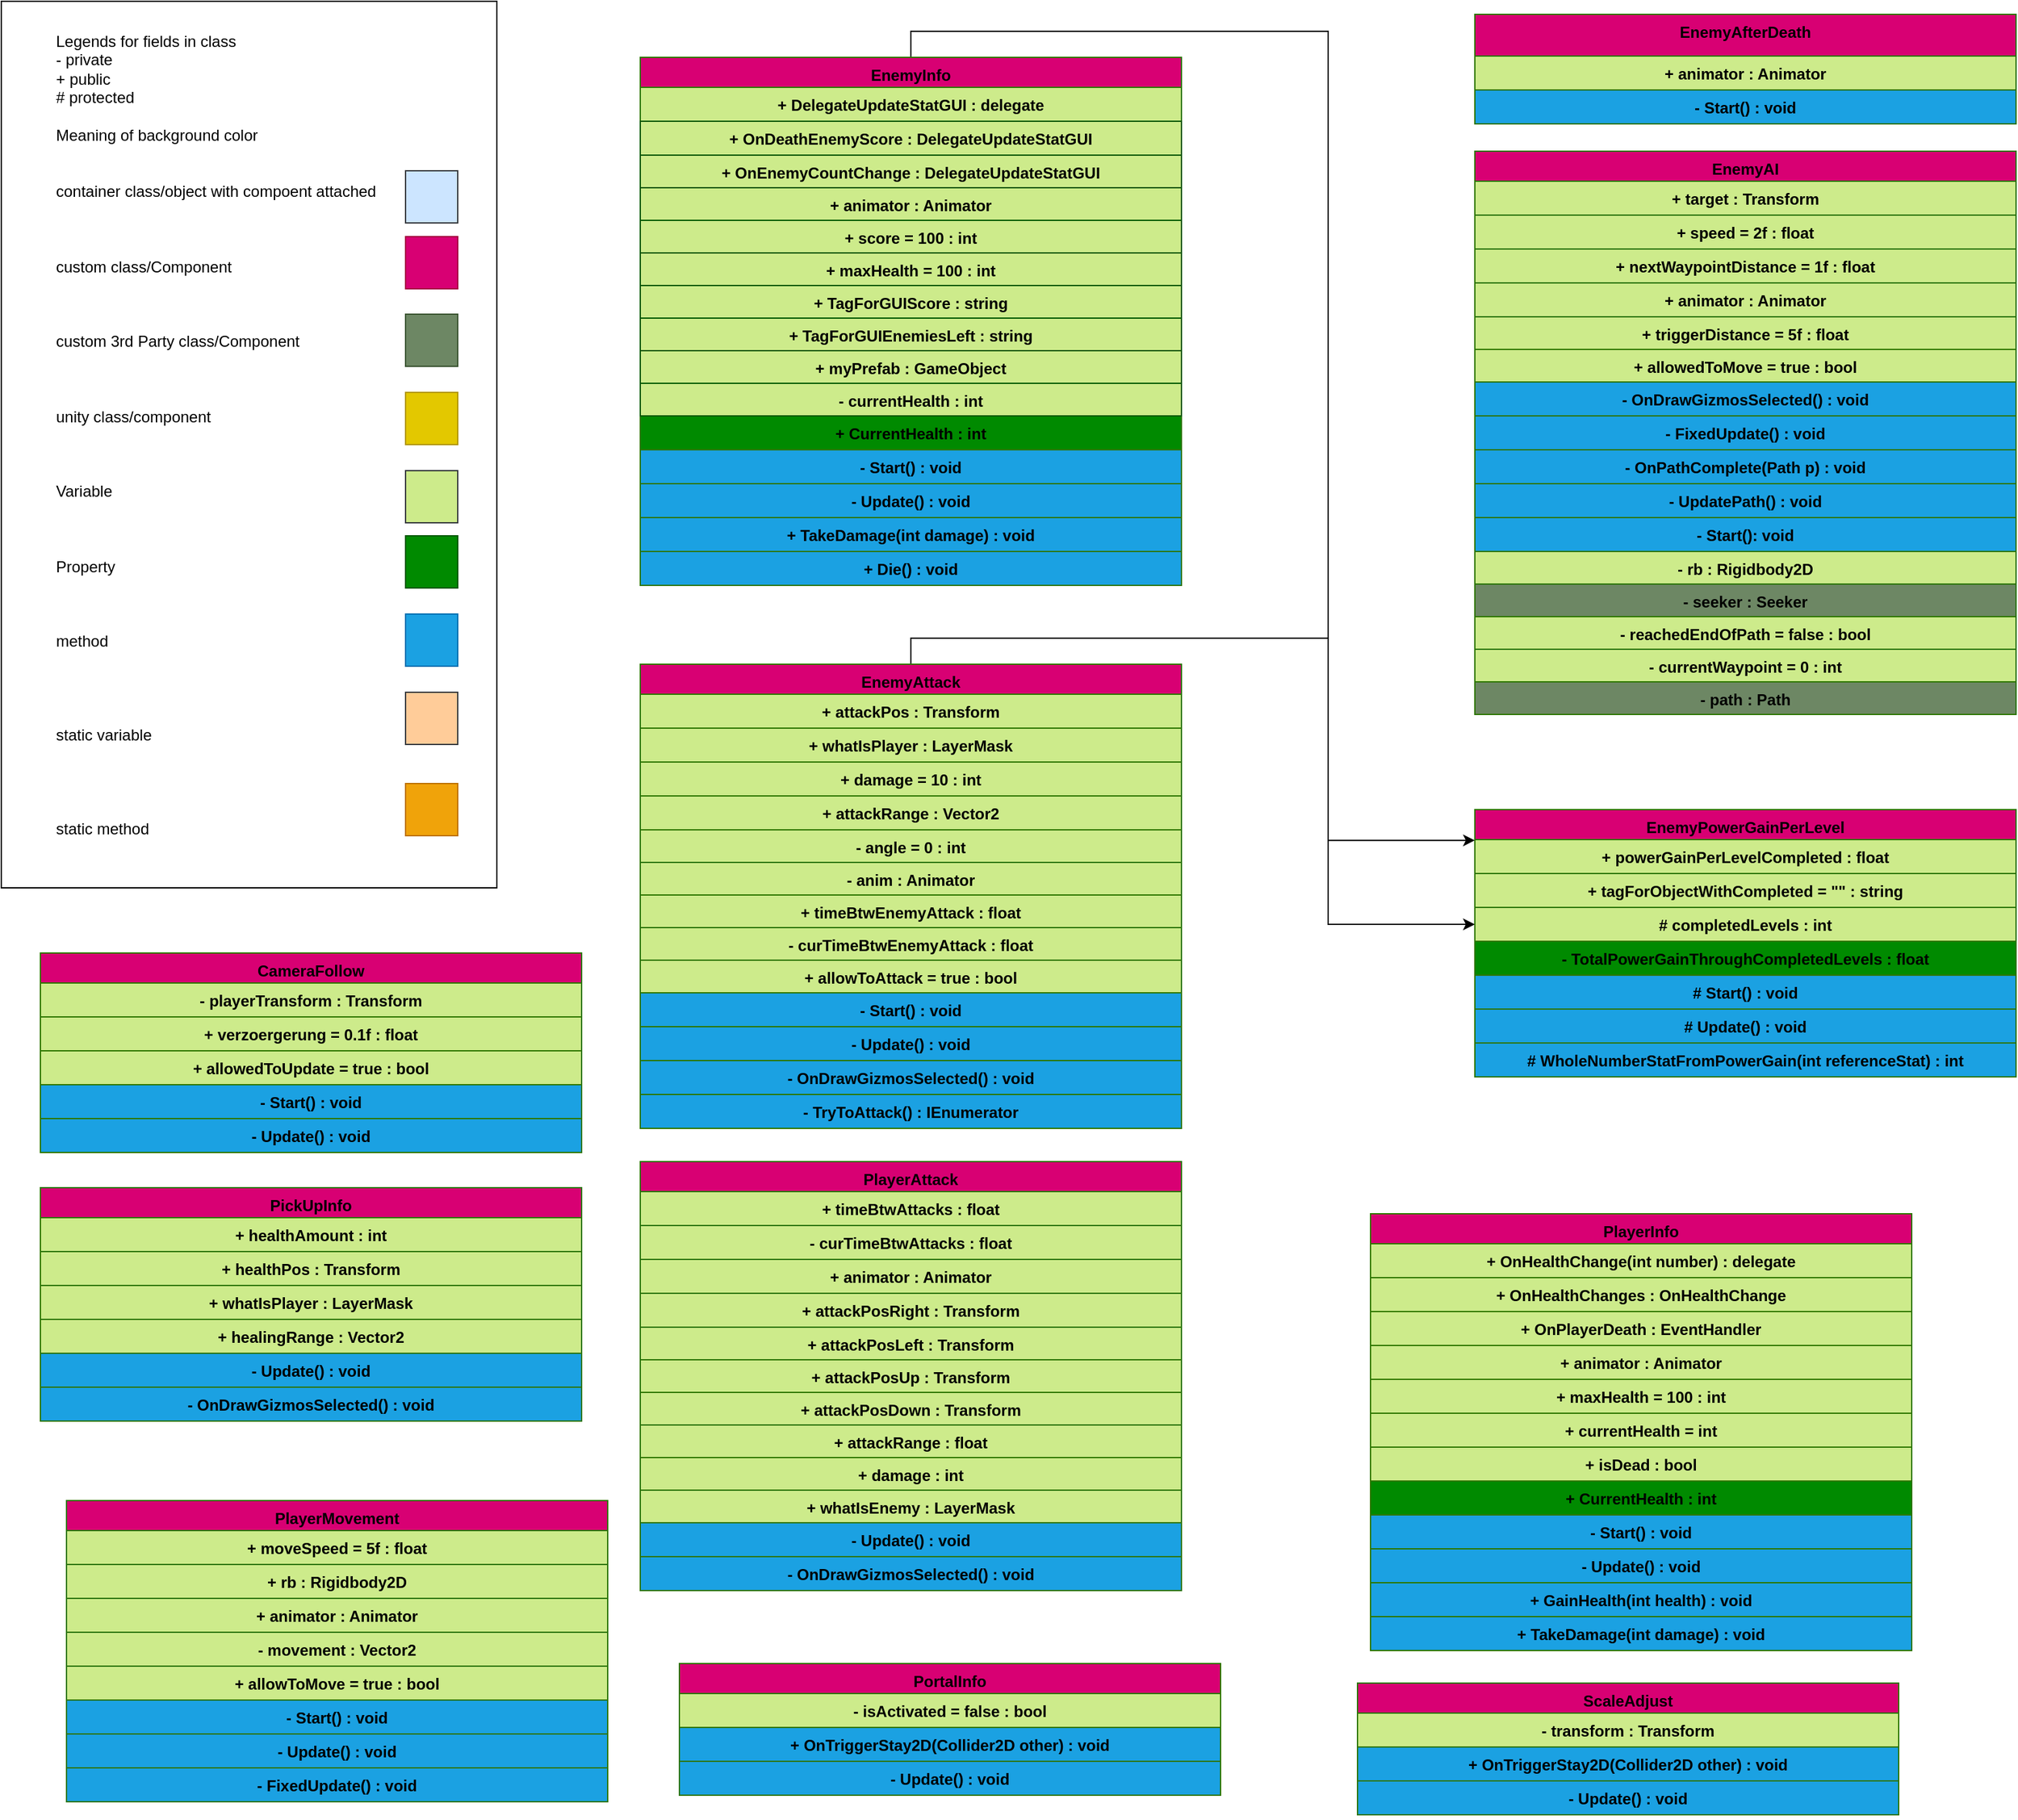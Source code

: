 <mxfile version="13.3.9" type="device"><diagram id="C5RBs43oDa-KdzZeNtuy" name="Page-1"><mxGraphModel dx="1810" dy="1163" grid="1" gridSize="10" guides="1" tooltips="1" connect="1" arrows="1" fold="1" page="1" pageScale="1" pageWidth="827" pageHeight="1169" math="0" shadow="0"><root><mxCell id="WIyWlLk6GJQsqaUBKTNV-0"/><mxCell id="WIyWlLk6GJQsqaUBKTNV-1" parent="WIyWlLk6GJQsqaUBKTNV-0"/><mxCell id="g12nD_s7neF1TPHQe0_h-0" value="&lt;blockquote style=&quot;margin: 0 0 0 40px ; border: none ; padding: 0px&quot;&gt;&lt;div&gt;&lt;span&gt;Legends for fields in class&lt;/span&gt;&lt;/div&gt;&lt;div&gt;&lt;span&gt;- private&lt;/span&gt;&lt;/div&gt;&lt;div&gt;&lt;span&gt;+ public&lt;/span&gt;&lt;/div&gt;&lt;div&gt;&lt;span&gt;# protected&lt;/span&gt;&lt;/div&gt;&lt;div&gt;&lt;span&gt;&lt;br&gt;&lt;/span&gt;&lt;/div&gt;&lt;div&gt;&lt;span&gt;Meaning of background color&lt;/span&gt;&lt;/div&gt;&lt;div&gt;&lt;span&gt;&lt;br&gt;&lt;/span&gt;&lt;/div&gt;&lt;div&gt;&lt;br&gt;&lt;/div&gt;&lt;div&gt;container class/object with compoent attached&lt;/div&gt;&lt;div&gt;&lt;span&gt;&lt;br&gt;&lt;/span&gt;&lt;/div&gt;&lt;div&gt;&lt;span&gt;&lt;br&gt;&lt;/span&gt;&lt;/div&gt;&lt;div&gt;&lt;span&gt;&lt;br&gt;&lt;/span&gt;&lt;/div&gt;&lt;div&gt;&lt;span&gt;custom class/Component&lt;/span&gt;&lt;/div&gt;&lt;div&gt;&lt;span&gt;&lt;br&gt;&lt;/span&gt;&lt;/div&gt;&lt;div&gt;&lt;span&gt;&lt;br&gt;&lt;/span&gt;&lt;/div&gt;&lt;div&gt;&lt;span&gt;&lt;br&gt;&lt;/span&gt;&lt;/div&gt;&lt;div&gt;&lt;span&gt;custom 3rd Party class/Component&lt;/span&gt;&lt;/div&gt;&lt;div&gt;&lt;span&gt;&lt;br&gt;&lt;/span&gt;&lt;/div&gt;&lt;div&gt;&lt;span&gt;&lt;br&gt;&lt;/span&gt;&lt;/div&gt;&lt;div&gt;&lt;span&gt;&lt;br&gt;&lt;/span&gt;&lt;/div&gt;&lt;div&gt;&lt;span&gt;unity class/component&lt;/span&gt;&lt;/div&gt;&lt;div&gt;&lt;span&gt;&lt;br&gt;&lt;/span&gt;&lt;/div&gt;&lt;div&gt;&lt;span&gt;&lt;br&gt;&lt;/span&gt;&lt;/div&gt;&lt;div&gt;&lt;span&gt;&lt;br&gt;&lt;/span&gt;&lt;/div&gt;&lt;div&gt;&lt;span&gt;Variable&lt;/span&gt;&lt;/div&gt;&lt;div&gt;&lt;span&gt;&lt;br&gt;&lt;/span&gt;&lt;/div&gt;&lt;div&gt;&lt;span&gt;&lt;br&gt;&lt;/span&gt;&lt;/div&gt;&lt;div&gt;&lt;span&gt;&lt;br&gt;&lt;/span&gt;&lt;/div&gt;&lt;div&gt;&lt;span&gt;Property&lt;/span&gt;&lt;/div&gt;&lt;div&gt;&lt;span&gt;&lt;br&gt;&lt;/span&gt;&lt;/div&gt;&lt;div&gt;&lt;span&gt;&lt;br&gt;&lt;/span&gt;&lt;/div&gt;&lt;div&gt;&lt;span&gt;&lt;br&gt;&lt;/span&gt;&lt;/div&gt;&lt;div&gt;&lt;span&gt;method&lt;/span&gt;&lt;/div&gt;&lt;div&gt;&lt;span&gt;&lt;br&gt;&lt;/span&gt;&lt;/div&gt;&lt;div&gt;&lt;span&gt;&lt;br&gt;&lt;/span&gt;&lt;/div&gt;&lt;div&gt;&lt;span&gt;&lt;br&gt;&lt;/span&gt;&lt;/div&gt;&lt;div&gt;&lt;span&gt;&lt;br&gt;&lt;/span&gt;&lt;/div&gt;&lt;div&gt;static variable&lt;/div&gt;&lt;div&gt;&lt;br&gt;&lt;/div&gt;&lt;div&gt;&lt;br&gt;&lt;/div&gt;&lt;div&gt;&lt;br&gt;&lt;/div&gt;&lt;div&gt;&lt;br&gt;&lt;/div&gt;&lt;div&gt;&lt;span&gt;static method&lt;/span&gt;&lt;/div&gt;&lt;/blockquote&gt;&lt;div&gt;&lt;br&gt;&lt;/div&gt;" style="rounded=0;whiteSpace=wrap;html=1;align=left;" parent="WIyWlLk6GJQsqaUBKTNV-1" vertex="1"><mxGeometry x="30" y="40" width="380" height="680" as="geometry"/></mxCell><mxCell id="g12nD_s7neF1TPHQe0_h-1" value="" style="rounded=0;whiteSpace=wrap;html=1;fillColor=#d80073;strokeColor=#A50040;fontColor=#ffffff;" parent="WIyWlLk6GJQsqaUBKTNV-1" vertex="1"><mxGeometry x="340" y="220.5" width="40" height="40" as="geometry"/></mxCell><mxCell id="g12nD_s7neF1TPHQe0_h-2" value="" style="rounded=0;whiteSpace=wrap;html=1;fillColor=#cdeb8b;strokeColor=#36393d;" parent="WIyWlLk6GJQsqaUBKTNV-1" vertex="1"><mxGeometry x="340" y="400" width="40" height="40" as="geometry"/></mxCell><mxCell id="g12nD_s7neF1TPHQe0_h-3" value="" style="rounded=0;whiteSpace=wrap;html=1;fillColor=#008a00;strokeColor=#005700;fontColor=#ffffff;" parent="WIyWlLk6GJQsqaUBKTNV-1" vertex="1"><mxGeometry x="340" y="450" width="40" height="40" as="geometry"/></mxCell><mxCell id="g12nD_s7neF1TPHQe0_h-4" value="" style="rounded=0;whiteSpace=wrap;html=1;fillColor=#1ba1e2;strokeColor=#006EAF;fontColor=#ffffff;" parent="WIyWlLk6GJQsqaUBKTNV-1" vertex="1"><mxGeometry x="340" y="510" width="40" height="40" as="geometry"/></mxCell><mxCell id="g12nD_s7neF1TPHQe0_h-5" value="" style="rounded=0;whiteSpace=wrap;html=1;fillColor=#ffcc99;strokeColor=#36393d;" parent="WIyWlLk6GJQsqaUBKTNV-1" vertex="1"><mxGeometry x="340" y="570" width="40" height="40" as="geometry"/></mxCell><mxCell id="g12nD_s7neF1TPHQe0_h-6" value="" style="rounded=0;whiteSpace=wrap;html=1;fillColor=#f0a30a;strokeColor=#BD7000;fontColor=#ffffff;" parent="WIyWlLk6GJQsqaUBKTNV-1" vertex="1"><mxGeometry x="340" y="640" width="40" height="40" as="geometry"/></mxCell><mxCell id="g12nD_s7neF1TPHQe0_h-9" value="" style="rounded=0;whiteSpace=wrap;html=1;fillColor=#6D8764;strokeColor=#3A5431;fontColor=#ffffff;" parent="WIyWlLk6GJQsqaUBKTNV-1" vertex="1"><mxGeometry x="340" y="280" width="40" height="40" as="geometry"/></mxCell><mxCell id="g12nD_s7neF1TPHQe0_h-10" value="" style="rounded=0;whiteSpace=wrap;html=1;fillColor=#e3c800;strokeColor=#B09500;fontColor=#ffffff;" parent="WIyWlLk6GJQsqaUBKTNV-1" vertex="1"><mxGeometry x="340" y="340" width="40" height="40" as="geometry"/></mxCell><mxCell id="g12nD_s7neF1TPHQe0_h-11" value="" style="rounded=0;whiteSpace=wrap;html=1;fillColor=#cce5ff;strokeColor=#36393d;" parent="WIyWlLk6GJQsqaUBKTNV-1" vertex="1"><mxGeometry x="340" y="170" width="40" height="40" as="geometry"/></mxCell><mxCell id="g12nD_s7neF1TPHQe0_h-20" value="Atttached to&amp;nbsp;" style="edgeStyle=orthogonalEdgeStyle;rounded=0;orthogonalLoop=1;jettySize=auto;html=1;exitX=0.5;exitY=0;exitDx=0;exitDy=0;fontColor=#000000;align=center;verticalAlign=top;" parent="WIyWlLk6GJQsqaUBKTNV-1" edge="1"><mxGeometry relative="1" as="geometry"><mxPoint x="540" y="190" as="sourcePoint"/></mxGeometry></mxCell><mxCell id="g12nD_s7neF1TPHQe0_h-32" value="Atttached to&amp;nbsp;" style="edgeStyle=orthogonalEdgeStyle;rounded=0;orthogonalLoop=1;jettySize=auto;html=1;entryX=0.813;entryY=1;entryDx=0;entryDy=0;entryPerimeter=0;fontColor=#000000;align=center;verticalAlign=top;" parent="WIyWlLk6GJQsqaUBKTNV-1" edge="1"><mxGeometry relative="1" as="geometry"><Array as="points"><mxPoint x="750" y="145"/><mxPoint x="680" y="145"/></Array><mxPoint x="750" y="200" as="sourcePoint"/></mxGeometry></mxCell><mxCell id="GDpiG7AoCLdzy_XVtlWE-6" style="edgeStyle=orthogonalEdgeStyle;rounded=0;orthogonalLoop=1;jettySize=auto;html=1;exitX=0.5;exitY=0;exitDx=0;exitDy=0;entryX=0;entryY=0.115;entryDx=0;entryDy=0;entryPerimeter=0;" edge="1" parent="WIyWlLk6GJQsqaUBKTNV-1" source="-wp-ch0PzZDuyKG5N9SE-5" target="ZL1Wda4p9aBYzEAqYzsK-91"><mxGeometry relative="1" as="geometry"/></mxCell><mxCell id="-wp-ch0PzZDuyKG5N9SE-5" value="EnemyInfo" style="swimlane;fontStyle=1;childLayout=stackLayout;horizontal=1;fillColor=#D80073;horizontalStack=0;resizeParent=1;resizeParentMax=0;resizeLast=0;collapsible=1;marginBottom=0;fontColor=#000000;align=center;verticalAlign=top;strokeColor=#2D7600;gradientColor=none;spacingLeft=4;spacingRight=4;" parent="WIyWlLk6GJQsqaUBKTNV-1" vertex="1"><mxGeometry x="520" y="83" width="415" height="100" as="geometry"><mxRectangle x="520" y="83" width="100" height="23" as="alternateBounds"/></mxGeometry></mxCell><mxCell id="-wp-ch0PzZDuyKG5N9SE-6" value="+ DelegateUpdateStatGUI : delegate" style="text;strokeColor=#2D7600;fillColor=#CDEB8B;align=center;verticalAlign=top;spacingLeft=4;spacingRight=4;overflow=hidden;rotatable=0;points=[[0,0.5],[1,0.5]];portConstraint=eastwest;fontColor=#000000;fontStyle=1" parent="-wp-ch0PzZDuyKG5N9SE-5" vertex="1"><mxGeometry y="23" width="415" height="26" as="geometry"/></mxCell><mxCell id="-wp-ch0PzZDuyKG5N9SE-7" value="+ OnDeathEnemyScore : DelegateUpdateStatGUI" style="text;strokeColor=#005700;fillColor=#CDEB8B;align=center;verticalAlign=top;spacingLeft=4;spacingRight=4;overflow=hidden;rotatable=0;points=[[0,0.5],[1,0.5]];portConstraint=eastwest;fontColor=#000000;fontStyle=1" parent="-wp-ch0PzZDuyKG5N9SE-5" vertex="1"><mxGeometry y="49" width="415" height="26" as="geometry"/></mxCell><mxCell id="-wp-ch0PzZDuyKG5N9SE-8" value="+ OnEnemyCountChange : DelegateUpdateStatGUI" style="text;strokeColor=#005700;fillColor=#CDEB8B;align=center;verticalAlign=top;spacingLeft=4;spacingRight=4;overflow=hidden;rotatable=0;points=[[0,0.5],[1,0.5]];portConstraint=eastwest;fontColor=#000000;fontStyle=1" parent="-wp-ch0PzZDuyKG5N9SE-5" vertex="1"><mxGeometry y="75" width="415" height="25" as="geometry"/></mxCell><mxCell id="-wp-ch0PzZDuyKG5N9SE-9" value="+ CurrentHealth : int" style="text;strokeColor=#2D7600;align=center;verticalAlign=top;spacingLeft=4;spacingRight=4;overflow=hidden;rotatable=0;points=[[0,0.5],[1,0.5]];portConstraint=eastwest;fontColor=#000000;fontStyle=1;fillColor=#008a00;" parent="WIyWlLk6GJQsqaUBKTNV-1" vertex="1"><mxGeometry x="520" y="358" width="415" height="26" as="geometry"/></mxCell><mxCell id="ZL1Wda4p9aBYzEAqYzsK-0" value="+ animator : Animator" style="text;strokeColor=#005700;fillColor=#CDEB8B;align=center;verticalAlign=top;spacingLeft=4;spacingRight=4;overflow=hidden;rotatable=0;points=[[0,0.5],[1,0.5]];portConstraint=eastwest;fontColor=#000000;fontStyle=1" parent="WIyWlLk6GJQsqaUBKTNV-1" vertex="1"><mxGeometry x="520" y="183" width="415" height="25" as="geometry"/></mxCell><mxCell id="ZL1Wda4p9aBYzEAqYzsK-1" value="+ score = 100 : int" style="text;strokeColor=#005700;fillColor=#CDEB8B;align=center;verticalAlign=top;spacingLeft=4;spacingRight=4;overflow=hidden;rotatable=0;points=[[0,0.5],[1,0.5]];portConstraint=eastwest;fontColor=#000000;fontStyle=1" parent="WIyWlLk6GJQsqaUBKTNV-1" vertex="1"><mxGeometry x="520" y="208" width="415" height="25" as="geometry"/></mxCell><mxCell id="ZL1Wda4p9aBYzEAqYzsK-2" value="+ maxHealth = 100 : int" style="text;strokeColor=#005700;fillColor=#CDEB8B;align=center;verticalAlign=top;spacingLeft=4;spacingRight=4;overflow=hidden;rotatable=0;points=[[0,0.5],[1,0.5]];portConstraint=eastwest;fontColor=#000000;fontStyle=1" parent="WIyWlLk6GJQsqaUBKTNV-1" vertex="1"><mxGeometry x="520" y="233" width="415" height="25" as="geometry"/></mxCell><mxCell id="ZL1Wda4p9aBYzEAqYzsK-3" value="+ TagForGUIScore : string" style="text;strokeColor=#005700;fillColor=#CDEB8B;align=center;verticalAlign=top;spacingLeft=4;spacingRight=4;overflow=hidden;rotatable=0;points=[[0,0.5],[1,0.5]];portConstraint=eastwest;fontColor=#000000;fontStyle=1" parent="WIyWlLk6GJQsqaUBKTNV-1" vertex="1"><mxGeometry x="520" y="258" width="415" height="25" as="geometry"/></mxCell><mxCell id="ZL1Wda4p9aBYzEAqYzsK-4" value="+ TagForGUIEnemiesLeft : string" style="text;strokeColor=#005700;fillColor=#CDEB8B;align=center;verticalAlign=top;spacingLeft=4;spacingRight=4;overflow=hidden;rotatable=0;points=[[0,0.5],[1,0.5]];portConstraint=eastwest;fontColor=#000000;fontStyle=1" parent="WIyWlLk6GJQsqaUBKTNV-1" vertex="1"><mxGeometry x="520" y="283" width="415" height="25" as="geometry"/></mxCell><mxCell id="ZL1Wda4p9aBYzEAqYzsK-5" value="+ myPrefab : GameObject" style="text;strokeColor=#005700;fillColor=#CDEB8B;align=center;verticalAlign=top;spacingLeft=4;spacingRight=4;overflow=hidden;rotatable=0;points=[[0,0.5],[1,0.5]];portConstraint=eastwest;fontColor=#000000;fontStyle=1" parent="WIyWlLk6GJQsqaUBKTNV-1" vertex="1"><mxGeometry x="520" y="308" width="415" height="25" as="geometry"/></mxCell><mxCell id="ZL1Wda4p9aBYzEAqYzsK-6" value="- currentHealth : int" style="text;strokeColor=#005700;fillColor=#CDEB8B;align=center;verticalAlign=top;spacingLeft=4;spacingRight=4;overflow=hidden;rotatable=0;points=[[0,0.5],[1,0.5]];portConstraint=eastwest;fontColor=#000000;fontStyle=1" parent="WIyWlLk6GJQsqaUBKTNV-1" vertex="1"><mxGeometry x="520" y="333" width="415" height="25" as="geometry"/></mxCell><mxCell id="ZL1Wda4p9aBYzEAqYzsK-9" value="- Start() : void" style="text;strokeColor=#2D7600;fillColor=#1BA1E2;align=center;verticalAlign=top;spacingLeft=4;spacingRight=4;overflow=hidden;rotatable=0;points=[[0,0.5],[1,0.5]];portConstraint=eastwest;fontColor=#000000;fontStyle=1" parent="WIyWlLk6GJQsqaUBKTNV-1" vertex="1"><mxGeometry x="520" y="384" width="415" height="26" as="geometry"/></mxCell><mxCell id="ZL1Wda4p9aBYzEAqYzsK-10" value="- Update() : void" style="text;strokeColor=#2D7600;fillColor=#1BA1E2;align=center;verticalAlign=top;spacingLeft=4;spacingRight=4;overflow=hidden;rotatable=0;points=[[0,0.5],[1,0.5]];portConstraint=eastwest;fontColor=#000000;fontStyle=1" parent="WIyWlLk6GJQsqaUBKTNV-1" vertex="1"><mxGeometry x="520" y="410" width="415" height="26" as="geometry"/></mxCell><mxCell id="ZL1Wda4p9aBYzEAqYzsK-11" value="+ TakeDamage(int damage) : void" style="text;strokeColor=#2D7600;fillColor=#1BA1E2;align=center;verticalAlign=top;spacingLeft=4;spacingRight=4;overflow=hidden;rotatable=0;points=[[0,0.5],[1,0.5]];portConstraint=eastwest;fontColor=#000000;fontStyle=1" parent="WIyWlLk6GJQsqaUBKTNV-1" vertex="1"><mxGeometry x="520" y="436" width="415" height="26" as="geometry"/></mxCell><mxCell id="ZL1Wda4p9aBYzEAqYzsK-12" value="+ Die() : void" style="text;strokeColor=#2D7600;fillColor=#1BA1E2;align=center;verticalAlign=top;spacingLeft=4;spacingRight=4;overflow=hidden;rotatable=0;points=[[0,0.5],[1,0.5]];portConstraint=eastwest;fontColor=#000000;fontStyle=1" parent="WIyWlLk6GJQsqaUBKTNV-1" vertex="1"><mxGeometry x="520" y="462" width="415" height="26" as="geometry"/></mxCell><mxCell id="GDpiG7AoCLdzy_XVtlWE-5" style="edgeStyle=orthogonalEdgeStyle;rounded=0;orthogonalLoop=1;jettySize=auto;html=1;exitX=0.5;exitY=0;exitDx=0;exitDy=0;entryX=0;entryY=0.5;entryDx=0;entryDy=0;" edge="1" parent="WIyWlLk6GJQsqaUBKTNV-1" source="ZL1Wda4p9aBYzEAqYzsK-30" target="ZL1Wda4p9aBYzEAqYzsK-94"><mxGeometry relative="1" as="geometry"/></mxCell><mxCell id="ZL1Wda4p9aBYzEAqYzsK-30" value="EnemyAttack" style="swimlane;fontStyle=1;childLayout=stackLayout;horizontal=1;fillColor=#D80073;horizontalStack=0;resizeParent=1;resizeParentMax=0;resizeLast=0;collapsible=1;marginBottom=0;fontColor=#000000;align=center;verticalAlign=top;strokeColor=#2D7600;gradientColor=none;spacingLeft=4;spacingRight=4;" parent="WIyWlLk6GJQsqaUBKTNV-1" vertex="1"><mxGeometry x="520" y="548.5" width="415" height="356" as="geometry"/></mxCell><mxCell id="ZL1Wda4p9aBYzEAqYzsK-31" value="+ attackPos : Transform" style="text;strokeColor=#2D7600;fillColor=#CDEB8B;align=center;verticalAlign=top;spacingLeft=4;spacingRight=4;overflow=hidden;rotatable=0;points=[[0,0.5],[1,0.5]];portConstraint=eastwest;fontColor=#000000;fontStyle=1" parent="ZL1Wda4p9aBYzEAqYzsK-30" vertex="1"><mxGeometry y="23" width="415" height="26" as="geometry"/></mxCell><mxCell id="ZL1Wda4p9aBYzEAqYzsK-32" value="+ whatIsPlayer : LayerMask" style="text;strokeColor=#2D7600;fillColor=#CDEB8B;align=center;verticalAlign=top;spacingLeft=4;spacingRight=4;overflow=hidden;rotatable=0;points=[[0,0.5],[1,0.5]];portConstraint=eastwest;fontColor=#000000;fontStyle=1" parent="ZL1Wda4p9aBYzEAqYzsK-30" vertex="1"><mxGeometry y="49" width="415" height="26" as="geometry"/></mxCell><mxCell id="ZL1Wda4p9aBYzEAqYzsK-33" value="+ damage = 10 : int" style="text;strokeColor=#2D7600;fillColor=#CDEB8B;align=center;verticalAlign=top;spacingLeft=4;spacingRight=4;overflow=hidden;rotatable=0;points=[[0,0.5],[1,0.5]];portConstraint=eastwest;fontColor=#000000;fontStyle=1" parent="ZL1Wda4p9aBYzEAqYzsK-30" vertex="1"><mxGeometry y="75" width="415" height="26" as="geometry"/></mxCell><mxCell id="ZL1Wda4p9aBYzEAqYzsK-34" value="+ attackRange : Vector2" style="text;strokeColor=#2D7600;fillColor=#CDEB8B;align=center;verticalAlign=top;spacingLeft=4;spacingRight=4;overflow=hidden;rotatable=0;points=[[0,0.5],[1,0.5]];portConstraint=eastwest;fontColor=#000000;fontStyle=1" parent="ZL1Wda4p9aBYzEAqYzsK-30" vertex="1"><mxGeometry y="101" width="415" height="26" as="geometry"/></mxCell><mxCell id="ZL1Wda4p9aBYzEAqYzsK-35" value="- angle = 0 : int" style="text;strokeColor=#2D7600;fillColor=#CDEB8B;align=center;verticalAlign=top;spacingLeft=4;spacingRight=4;overflow=hidden;rotatable=0;points=[[0,0.5],[1,0.5]];portConstraint=eastwest;fontColor=#000000;fontStyle=1" parent="ZL1Wda4p9aBYzEAqYzsK-30" vertex="1"><mxGeometry y="127" width="415" height="25" as="geometry"/></mxCell><mxCell id="ZL1Wda4p9aBYzEAqYzsK-37" value="- anim : Animator" style="text;strokeColor=#2D7600;fillColor=#CDEB8B;align=center;verticalAlign=top;spacingLeft=4;spacingRight=4;overflow=hidden;rotatable=0;points=[[0,0.5],[1,0.5]];portConstraint=eastwest;fontColor=#000000;fontStyle=1" parent="ZL1Wda4p9aBYzEAqYzsK-30" vertex="1"><mxGeometry y="152" width="415" height="25" as="geometry"/></mxCell><mxCell id="ZL1Wda4p9aBYzEAqYzsK-42" value="+ timeBtwEnemyAttack : float" style="text;strokeColor=#2D7600;fillColor=#CDEB8B;align=center;verticalAlign=top;spacingLeft=4;spacingRight=4;overflow=hidden;rotatable=0;points=[[0,0.5],[1,0.5]];portConstraint=eastwest;fontColor=#000000;fontStyle=1" parent="ZL1Wda4p9aBYzEAqYzsK-30" vertex="1"><mxGeometry y="177" width="415" height="25" as="geometry"/></mxCell><mxCell id="ZL1Wda4p9aBYzEAqYzsK-41" value="- curTimeBtwEnemyAttack : float" style="text;strokeColor=#2D7600;fillColor=#CDEB8B;align=center;verticalAlign=top;spacingLeft=4;spacingRight=4;overflow=hidden;rotatable=0;points=[[0,0.5],[1,0.5]];portConstraint=eastwest;fontColor=#000000;fontStyle=1" parent="ZL1Wda4p9aBYzEAqYzsK-30" vertex="1"><mxGeometry y="202" width="415" height="25" as="geometry"/></mxCell><mxCell id="ZL1Wda4p9aBYzEAqYzsK-40" value="+ allowToAttack = true : bool" style="text;strokeColor=#2D7600;fillColor=#CDEB8B;align=center;verticalAlign=top;spacingLeft=4;spacingRight=4;overflow=hidden;rotatable=0;points=[[0,0.5],[1,0.5]];portConstraint=eastwest;fontColor=#000000;fontStyle=1" parent="ZL1Wda4p9aBYzEAqYzsK-30" vertex="1"><mxGeometry y="227" width="415" height="25" as="geometry"/></mxCell><mxCell id="ZL1Wda4p9aBYzEAqYzsK-36" value="- Start() : void" style="text;strokeColor=#2D7600;fillColor=#1BA1E2;align=center;verticalAlign=top;spacingLeft=4;spacingRight=4;overflow=hidden;rotatable=0;points=[[0,0.5],[1,0.5]];portConstraint=eastwest;fontColor=#000000;fontStyle=1" parent="ZL1Wda4p9aBYzEAqYzsK-30" vertex="1"><mxGeometry y="252" width="415" height="26" as="geometry"/></mxCell><mxCell id="ZL1Wda4p9aBYzEAqYzsK-46" value="- Update() : void" style="text;strokeColor=#2D7600;fillColor=#1BA1E2;align=center;verticalAlign=top;spacingLeft=4;spacingRight=4;overflow=hidden;rotatable=0;points=[[0,0.5],[1,0.5]];portConstraint=eastwest;fontColor=#000000;fontStyle=1" parent="ZL1Wda4p9aBYzEAqYzsK-30" vertex="1"><mxGeometry y="278" width="415" height="26" as="geometry"/></mxCell><mxCell id="ZL1Wda4p9aBYzEAqYzsK-43" value="- OnDrawGizmosSelected() : void" style="text;strokeColor=#2D7600;fillColor=#1BA1E2;align=center;verticalAlign=top;spacingLeft=4;spacingRight=4;overflow=hidden;rotatable=0;points=[[0,0.5],[1,0.5]];portConstraint=eastwest;fontColor=#000000;fontStyle=1" parent="ZL1Wda4p9aBYzEAqYzsK-30" vertex="1"><mxGeometry y="304" width="415" height="26" as="geometry"/></mxCell><mxCell id="ZL1Wda4p9aBYzEAqYzsK-44" value="- TryToAttack() : IEnumerator" style="text;strokeColor=#2D7600;fillColor=#1BA1E2;align=center;verticalAlign=top;spacingLeft=4;spacingRight=4;overflow=hidden;rotatable=0;points=[[0,0.5],[1,0.5]];portConstraint=eastwest;fontColor=#000000;fontStyle=1" parent="ZL1Wda4p9aBYzEAqYzsK-30" vertex="1"><mxGeometry y="330" width="415" height="26" as="geometry"/></mxCell><mxCell id="ZL1Wda4p9aBYzEAqYzsK-61" value="CameraFollow" style="swimlane;fontStyle=1;childLayout=stackLayout;horizontal=1;fillColor=#D80073;horizontalStack=0;resizeParent=1;resizeParentMax=0;resizeLast=0;collapsible=1;marginBottom=0;fontColor=#000000;align=center;verticalAlign=top;strokeColor=#2D7600;gradientColor=none;spacingLeft=4;spacingRight=4;" parent="WIyWlLk6GJQsqaUBKTNV-1" vertex="1"><mxGeometry x="60" y="770" width="415" height="153" as="geometry"/></mxCell><mxCell id="ZL1Wda4p9aBYzEAqYzsK-62" value="- playerTransform : Transform" style="text;strokeColor=#2D7600;fillColor=#CDEB8B;align=center;verticalAlign=top;spacingLeft=4;spacingRight=4;overflow=hidden;rotatable=0;points=[[0,0.5],[1,0.5]];portConstraint=eastwest;fontColor=#000000;fontStyle=1" parent="ZL1Wda4p9aBYzEAqYzsK-61" vertex="1"><mxGeometry y="23" width="415" height="26" as="geometry"/></mxCell><mxCell id="ZL1Wda4p9aBYzEAqYzsK-63" value="+ verzoergerung = 0.1f : float" style="text;strokeColor=#2D7600;fillColor=#CDEB8B;align=center;verticalAlign=top;spacingLeft=4;spacingRight=4;overflow=hidden;rotatable=0;points=[[0,0.5],[1,0.5]];portConstraint=eastwest;fontColor=#000000;fontStyle=1" parent="ZL1Wda4p9aBYzEAqYzsK-61" vertex="1"><mxGeometry y="49" width="415" height="26" as="geometry"/></mxCell><mxCell id="ZL1Wda4p9aBYzEAqYzsK-64" value="+ allowedToUpdate = true : bool" style="text;strokeColor=#2D7600;fillColor=#CDEB8B;align=center;verticalAlign=top;spacingLeft=4;spacingRight=4;overflow=hidden;rotatable=0;points=[[0,0.5],[1,0.5]];portConstraint=eastwest;fontColor=#000000;fontStyle=1" parent="ZL1Wda4p9aBYzEAqYzsK-61" vertex="1"><mxGeometry y="75" width="415" height="26" as="geometry"/></mxCell><mxCell id="ZL1Wda4p9aBYzEAqYzsK-66" value="- Start() : void" style="text;strokeColor=#2D7600;fillColor=#1BA1E2;align=center;verticalAlign=top;spacingLeft=4;spacingRight=4;overflow=hidden;rotatable=0;points=[[0,0.5],[1,0.5]];portConstraint=eastwest;fontColor=#000000;fontStyle=1" parent="ZL1Wda4p9aBYzEAqYzsK-61" vertex="1"><mxGeometry y="101" width="415" height="26" as="geometry"/></mxCell><mxCell id="ZL1Wda4p9aBYzEAqYzsK-67" value="- Update() : void" style="text;strokeColor=#2D7600;fillColor=#1BA1E2;align=center;verticalAlign=top;spacingLeft=4;spacingRight=4;overflow=hidden;rotatable=0;points=[[0,0.5],[1,0.5]];portConstraint=eastwest;fontColor=#000000;fontStyle=1" parent="ZL1Wda4p9aBYzEAqYzsK-61" vertex="1"><mxGeometry y="127" width="415" height="26" as="geometry"/></mxCell><mxCell id="ZL1Wda4p9aBYzEAqYzsK-69" value="PickUpInfo" style="swimlane;fontStyle=1;childLayout=stackLayout;horizontal=1;fillColor=#D80073;horizontalStack=0;resizeParent=1;resizeParentMax=0;resizeLast=0;collapsible=1;marginBottom=0;fontColor=#000000;align=center;verticalAlign=top;strokeColor=#2D7600;gradientColor=none;spacingLeft=4;spacingRight=4;" parent="WIyWlLk6GJQsqaUBKTNV-1" vertex="1"><mxGeometry x="60" y="950" width="415" height="101" as="geometry"/></mxCell><mxCell id="ZL1Wda4p9aBYzEAqYzsK-70" value="+ healthAmount : int" style="text;strokeColor=#2D7600;fillColor=#CDEB8B;align=center;verticalAlign=top;spacingLeft=4;spacingRight=4;overflow=hidden;rotatable=0;points=[[0,0.5],[1,0.5]];portConstraint=eastwest;fontColor=#000000;fontStyle=1" parent="ZL1Wda4p9aBYzEAqYzsK-69" vertex="1"><mxGeometry y="23" width="415" height="26" as="geometry"/></mxCell><mxCell id="ZL1Wda4p9aBYzEAqYzsK-71" value="+ healthPos : Transform" style="text;strokeColor=#2D7600;fillColor=#CDEB8B;align=center;verticalAlign=top;spacingLeft=4;spacingRight=4;overflow=hidden;rotatable=0;points=[[0,0.5],[1,0.5]];portConstraint=eastwest;fontColor=#000000;fontStyle=1" parent="ZL1Wda4p9aBYzEAqYzsK-69" vertex="1"><mxGeometry y="49" width="415" height="26" as="geometry"/></mxCell><mxCell id="ZL1Wda4p9aBYzEAqYzsK-72" value="+ whatIsPlayer : LayerMask" style="text;strokeColor=#2D7600;fillColor=#CDEB8B;align=center;verticalAlign=top;spacingLeft=4;spacingRight=4;overflow=hidden;rotatable=0;points=[[0,0.5],[1,0.5]];portConstraint=eastwest;fontColor=#000000;fontStyle=1" parent="ZL1Wda4p9aBYzEAqYzsK-69" vertex="1"><mxGeometry y="75" width="415" height="26" as="geometry"/></mxCell><mxCell id="ZL1Wda4p9aBYzEAqYzsK-73" value="- OnDrawGizmosSelected() : void" style="text;strokeColor=#2D7600;fillColor=#1BA1E2;align=center;verticalAlign=top;spacingLeft=4;spacingRight=4;overflow=hidden;rotatable=0;points=[[0,0.5],[1,0.5]];portConstraint=eastwest;fontColor=#000000;fontStyle=1" parent="WIyWlLk6GJQsqaUBKTNV-1" vertex="1"><mxGeometry x="60" y="1103" width="415" height="26" as="geometry"/></mxCell><mxCell id="ZL1Wda4p9aBYzEAqYzsK-74" value="- Update() : void" style="text;strokeColor=#2D7600;fillColor=#1BA1E2;align=center;verticalAlign=top;spacingLeft=4;spacingRight=4;overflow=hidden;rotatable=0;points=[[0,0.5],[1,0.5]];portConstraint=eastwest;fontColor=#000000;fontStyle=1" parent="WIyWlLk6GJQsqaUBKTNV-1" vertex="1"><mxGeometry x="60" y="1077" width="415" height="26" as="geometry"/></mxCell><mxCell id="ZL1Wda4p9aBYzEAqYzsK-75" value="+ healingRange : Vector2" style="text;strokeColor=#2D7600;fillColor=#CDEB8B;align=center;verticalAlign=top;spacingLeft=4;spacingRight=4;overflow=hidden;rotatable=0;points=[[0,0.5],[1,0.5]];portConstraint=eastwest;fontColor=#000000;fontStyle=1" parent="WIyWlLk6GJQsqaUBKTNV-1" vertex="1"><mxGeometry x="60" y="1051" width="415" height="26" as="geometry"/></mxCell><mxCell id="ZL1Wda4p9aBYzEAqYzsK-76" value="PlayerAttack" style="swimlane;fontStyle=1;childLayout=stackLayout;horizontal=1;fillColor=#D80073;horizontalStack=0;resizeParent=1;resizeParentMax=0;resizeLast=0;collapsible=1;marginBottom=0;fontColor=#000000;align=center;verticalAlign=top;strokeColor=#2D7600;gradientColor=none;spacingLeft=4;spacingRight=4;" parent="WIyWlLk6GJQsqaUBKTNV-1" vertex="1"><mxGeometry x="520" y="930" width="415" height="329" as="geometry"/></mxCell><mxCell id="ZL1Wda4p9aBYzEAqYzsK-77" value="+ timeBtwAttacks : float" style="text;strokeColor=#2D7600;fillColor=#CDEB8B;align=center;verticalAlign=top;spacingLeft=4;spacingRight=4;overflow=hidden;rotatable=0;points=[[0,0.5],[1,0.5]];portConstraint=eastwest;fontColor=#000000;fontStyle=1" parent="ZL1Wda4p9aBYzEAqYzsK-76" vertex="1"><mxGeometry y="23" width="415" height="26" as="geometry"/></mxCell><mxCell id="ZL1Wda4p9aBYzEAqYzsK-78" value="- curTimeBtwAttacks : float" style="text;strokeColor=#2D7600;fillColor=#CDEB8B;align=center;verticalAlign=top;spacingLeft=4;spacingRight=4;overflow=hidden;rotatable=0;points=[[0,0.5],[1,0.5]];portConstraint=eastwest;fontColor=#000000;fontStyle=1" parent="ZL1Wda4p9aBYzEAqYzsK-76" vertex="1"><mxGeometry y="49" width="415" height="26" as="geometry"/></mxCell><mxCell id="ZL1Wda4p9aBYzEAqYzsK-79" value="+ animator : Animator" style="text;strokeColor=#2D7600;fillColor=#CDEB8B;align=center;verticalAlign=top;spacingLeft=4;spacingRight=4;overflow=hidden;rotatable=0;points=[[0,0.5],[1,0.5]];portConstraint=eastwest;fontColor=#000000;fontStyle=1" parent="ZL1Wda4p9aBYzEAqYzsK-76" vertex="1"><mxGeometry y="75" width="415" height="26" as="geometry"/></mxCell><mxCell id="ZL1Wda4p9aBYzEAqYzsK-80" value="+ attackPosRight : Transform" style="text;strokeColor=#2D7600;fillColor=#CDEB8B;align=center;verticalAlign=top;spacingLeft=4;spacingRight=4;overflow=hidden;rotatable=0;points=[[0,0.5],[1,0.5]];portConstraint=eastwest;fontColor=#000000;fontStyle=1" parent="ZL1Wda4p9aBYzEAqYzsK-76" vertex="1"><mxGeometry y="101" width="415" height="26" as="geometry"/></mxCell><mxCell id="ZL1Wda4p9aBYzEAqYzsK-81" value="+ attackPosLeft : Transform" style="text;strokeColor=#2D7600;fillColor=#CDEB8B;align=center;verticalAlign=top;spacingLeft=4;spacingRight=4;overflow=hidden;rotatable=0;points=[[0,0.5],[1,0.5]];portConstraint=eastwest;fontColor=#000000;fontStyle=1" parent="ZL1Wda4p9aBYzEAqYzsK-76" vertex="1"><mxGeometry y="127" width="415" height="25" as="geometry"/></mxCell><mxCell id="ZL1Wda4p9aBYzEAqYzsK-82" value="+ attackPosUp : Transform" style="text;strokeColor=#2D7600;fillColor=#CDEB8B;align=center;verticalAlign=top;spacingLeft=4;spacingRight=4;overflow=hidden;rotatable=0;points=[[0,0.5],[1,0.5]];portConstraint=eastwest;fontColor=#000000;fontStyle=1" parent="ZL1Wda4p9aBYzEAqYzsK-76" vertex="1"><mxGeometry y="152" width="415" height="25" as="geometry"/></mxCell><mxCell id="ZL1Wda4p9aBYzEAqYzsK-83" value="+ attackPosDown : Transform" style="text;strokeColor=#2D7600;fillColor=#CDEB8B;align=center;verticalAlign=top;spacingLeft=4;spacingRight=4;overflow=hidden;rotatable=0;points=[[0,0.5],[1,0.5]];portConstraint=eastwest;fontColor=#000000;fontStyle=1" parent="ZL1Wda4p9aBYzEAqYzsK-76" vertex="1"><mxGeometry y="177" width="415" height="25" as="geometry"/></mxCell><mxCell id="ZL1Wda4p9aBYzEAqYzsK-84" value="+ attackRange : float" style="text;strokeColor=#2D7600;fillColor=#CDEB8B;align=center;verticalAlign=top;spacingLeft=4;spacingRight=4;overflow=hidden;rotatable=0;points=[[0,0.5],[1,0.5]];portConstraint=eastwest;fontColor=#000000;fontStyle=1" parent="ZL1Wda4p9aBYzEAqYzsK-76" vertex="1"><mxGeometry y="202" width="415" height="25" as="geometry"/></mxCell><mxCell id="ZL1Wda4p9aBYzEAqYzsK-85" value="+ damage : int" style="text;strokeColor=#2D7600;fillColor=#CDEB8B;align=center;verticalAlign=top;spacingLeft=4;spacingRight=4;overflow=hidden;rotatable=0;points=[[0,0.5],[1,0.5]];portConstraint=eastwest;fontColor=#000000;fontStyle=1" parent="ZL1Wda4p9aBYzEAqYzsK-76" vertex="1"><mxGeometry y="227" width="415" height="25" as="geometry"/></mxCell><mxCell id="ZL1Wda4p9aBYzEAqYzsK-90" value="+ whatIsEnemy : LayerMask" style="text;strokeColor=#2D7600;fillColor=#CDEB8B;align=center;verticalAlign=top;spacingLeft=4;spacingRight=4;overflow=hidden;rotatable=0;points=[[0,0.5],[1,0.5]];portConstraint=eastwest;fontColor=#000000;fontStyle=1" parent="ZL1Wda4p9aBYzEAqYzsK-76" vertex="1"><mxGeometry y="252" width="415" height="25" as="geometry"/></mxCell><mxCell id="ZL1Wda4p9aBYzEAqYzsK-86" value="- Update() : void" style="text;strokeColor=#2D7600;fillColor=#1BA1E2;align=center;verticalAlign=top;spacingLeft=4;spacingRight=4;overflow=hidden;rotatable=0;points=[[0,0.5],[1,0.5]];portConstraint=eastwest;fontColor=#000000;fontStyle=1" parent="ZL1Wda4p9aBYzEAqYzsK-76" vertex="1"><mxGeometry y="277" width="415" height="26" as="geometry"/></mxCell><mxCell id="ZL1Wda4p9aBYzEAqYzsK-87" value="- OnDrawGizmosSelected() : void" style="text;strokeColor=#2D7600;fillColor=#1BA1E2;align=center;verticalAlign=top;spacingLeft=4;spacingRight=4;overflow=hidden;rotatable=0;points=[[0,0.5],[1,0.5]];portConstraint=eastwest;fontColor=#000000;fontStyle=1" parent="ZL1Wda4p9aBYzEAqYzsK-76" vertex="1"><mxGeometry y="303" width="415" height="26" as="geometry"/></mxCell><mxCell id="ZL1Wda4p9aBYzEAqYzsK-47" value="PlayerInfo" style="swimlane;fontStyle=1;childLayout=stackLayout;horizontal=1;fillColor=#D80073;horizontalStack=0;resizeParent=1;resizeParentMax=0;resizeLast=0;collapsible=1;marginBottom=0;fontColor=#000000;align=center;verticalAlign=top;strokeColor=#2D7600;gradientColor=none;spacingLeft=4;spacingRight=4;" parent="WIyWlLk6GJQsqaUBKTNV-1" vertex="1"><mxGeometry x="1080" y="970" width="415" height="335" as="geometry"/></mxCell><mxCell id="ZL1Wda4p9aBYzEAqYzsK-48" value="+ OnHealthChange(int number) : delegate" style="text;strokeColor=#2D7600;fillColor=#CDEB8B;align=center;verticalAlign=top;spacingLeft=4;spacingRight=4;overflow=hidden;rotatable=0;points=[[0,0.5],[1,0.5]];portConstraint=eastwest;fontColor=#000000;fontStyle=1" parent="ZL1Wda4p9aBYzEAqYzsK-47" vertex="1"><mxGeometry y="23" width="415" height="26" as="geometry"/></mxCell><mxCell id="ZL1Wda4p9aBYzEAqYzsK-49" value="+ OnHealthChanges : OnHealthChange" style="text;strokeColor=#2D7600;fillColor=#CDEB8B;align=center;verticalAlign=top;spacingLeft=4;spacingRight=4;overflow=hidden;rotatable=0;points=[[0,0.5],[1,0.5]];portConstraint=eastwest;fontColor=#000000;fontStyle=1" parent="ZL1Wda4p9aBYzEAqYzsK-47" vertex="1"><mxGeometry y="49" width="415" height="26" as="geometry"/></mxCell><mxCell id="ZL1Wda4p9aBYzEAqYzsK-50" value="+ OnPlayerDeath : EventHandler" style="text;strokeColor=#2D7600;fillColor=#CDEB8B;align=center;verticalAlign=top;spacingLeft=4;spacingRight=4;overflow=hidden;rotatable=0;points=[[0,0.5],[1,0.5]];portConstraint=eastwest;fontColor=#000000;fontStyle=1" parent="ZL1Wda4p9aBYzEAqYzsK-47" vertex="1"><mxGeometry y="75" width="415" height="26" as="geometry"/></mxCell><mxCell id="ZL1Wda4p9aBYzEAqYzsK-99" value="+ animator : Animator" style="text;strokeColor=#2D7600;fillColor=#CDEB8B;align=center;verticalAlign=top;spacingLeft=4;spacingRight=4;overflow=hidden;rotatable=0;points=[[0,0.5],[1,0.5]];portConstraint=eastwest;fontColor=#000000;fontStyle=1" parent="ZL1Wda4p9aBYzEAqYzsK-47" vertex="1"><mxGeometry y="101" width="415" height="26" as="geometry"/></mxCell><mxCell id="ZL1Wda4p9aBYzEAqYzsK-100" value="+ maxHealth = 100 : int" style="text;strokeColor=#2D7600;fillColor=#CDEB8B;align=center;verticalAlign=top;spacingLeft=4;spacingRight=4;overflow=hidden;rotatable=0;points=[[0,0.5],[1,0.5]];portConstraint=eastwest;fontColor=#000000;fontStyle=1" parent="ZL1Wda4p9aBYzEAqYzsK-47" vertex="1"><mxGeometry y="127" width="415" height="26" as="geometry"/></mxCell><mxCell id="ZL1Wda4p9aBYzEAqYzsK-101" value="+ currentHealth = int" style="text;strokeColor=#2D7600;fillColor=#CDEB8B;align=center;verticalAlign=top;spacingLeft=4;spacingRight=4;overflow=hidden;rotatable=0;points=[[0,0.5],[1,0.5]];portConstraint=eastwest;fontColor=#000000;fontStyle=1" parent="ZL1Wda4p9aBYzEAqYzsK-47" vertex="1"><mxGeometry y="153" width="415" height="26" as="geometry"/></mxCell><mxCell id="ZL1Wda4p9aBYzEAqYzsK-102" value="+ isDead : bool" style="text;strokeColor=#2D7600;fillColor=#CDEB8B;align=center;verticalAlign=top;spacingLeft=4;spacingRight=4;overflow=hidden;rotatable=0;points=[[0,0.5],[1,0.5]];portConstraint=eastwest;fontColor=#000000;fontStyle=1" parent="ZL1Wda4p9aBYzEAqYzsK-47" vertex="1"><mxGeometry y="179" width="415" height="26" as="geometry"/></mxCell><mxCell id="ZL1Wda4p9aBYzEAqYzsK-57" value="+ CurrentHealth : int" style="text;strokeColor=#2D7600;align=center;verticalAlign=top;spacingLeft=4;spacingRight=4;overflow=hidden;rotatable=0;points=[[0,0.5],[1,0.5]];portConstraint=eastwest;fontColor=#000000;fontStyle=1;fillColor=#008a00;" parent="ZL1Wda4p9aBYzEAqYzsK-47" vertex="1"><mxGeometry y="205" width="415" height="26" as="geometry"/></mxCell><mxCell id="ZL1Wda4p9aBYzEAqYzsK-103" value="- Start() : void" style="text;strokeColor=#2D7600;fillColor=#1BA1E2;align=center;verticalAlign=top;spacingLeft=4;spacingRight=4;overflow=hidden;rotatable=0;points=[[0,0.5],[1,0.5]];portConstraint=eastwest;fontColor=#000000;fontStyle=1" parent="ZL1Wda4p9aBYzEAqYzsK-47" vertex="1"><mxGeometry y="231" width="415" height="26" as="geometry"/></mxCell><mxCell id="ZL1Wda4p9aBYzEAqYzsK-58" value="- Update() : void" style="text;strokeColor=#2D7600;fillColor=#1BA1E2;align=center;verticalAlign=top;spacingLeft=4;spacingRight=4;overflow=hidden;rotatable=0;points=[[0,0.5],[1,0.5]];portConstraint=eastwest;fontColor=#000000;fontStyle=1" parent="ZL1Wda4p9aBYzEAqYzsK-47" vertex="1"><mxGeometry y="257" width="415" height="26" as="geometry"/></mxCell><mxCell id="ZL1Wda4p9aBYzEAqYzsK-60" value="+ GainHealth(int health) : void" style="text;strokeColor=#2D7600;fillColor=#1BA1E2;align=center;verticalAlign=top;spacingLeft=4;spacingRight=4;overflow=hidden;rotatable=0;points=[[0,0.5],[1,0.5]];portConstraint=eastwest;fontColor=#000000;fontStyle=1" parent="ZL1Wda4p9aBYzEAqYzsK-47" vertex="1"><mxGeometry y="283" width="415" height="26" as="geometry"/></mxCell><mxCell id="ZL1Wda4p9aBYzEAqYzsK-59" value="+ TakeDamage(int damage) : void" style="text;strokeColor=#2D7600;fillColor=#1BA1E2;align=center;verticalAlign=top;spacingLeft=4;spacingRight=4;overflow=hidden;rotatable=0;points=[[0,0.5],[1,0.5]];portConstraint=eastwest;fontColor=#000000;fontStyle=1" parent="ZL1Wda4p9aBYzEAqYzsK-47" vertex="1"><mxGeometry y="309" width="415" height="26" as="geometry"/></mxCell><object label="EnemyAfterDeath" Test="" id="-wp-ch0PzZDuyKG5N9SE-19"><mxCell style="swimlane;fontStyle=1;childLayout=stackLayout;horizontal=1;fillColor=#D80073;horizontalStack=0;resizeParent=1;resizeParentMax=0;resizeLast=0;collapsible=1;marginBottom=0;fontColor=#000000;align=center;verticalAlign=top;strokeColor=#2D7600;gradientColor=none;spacingLeft=4;spacingRight=4;startSize=32;" parent="WIyWlLk6GJQsqaUBKTNV-1" vertex="1"><mxGeometry x="1160" y="50" width="415" height="84" as="geometry"/></mxCell></object><mxCell id="ZL1Wda4p9aBYzEAqYzsK-13" value="+ animator : Animator" style="text;strokeColor=#2D7600;fillColor=#CDEB8B;align=center;verticalAlign=top;spacingLeft=4;spacingRight=4;overflow=hidden;rotatable=0;points=[[0,0.5],[1,0.5]];portConstraint=eastwest;fontColor=#000000;fontStyle=1" parent="-wp-ch0PzZDuyKG5N9SE-19" vertex="1"><mxGeometry y="32" width="415" height="26" as="geometry"/></mxCell><mxCell id="-wp-ch0PzZDuyKG5N9SE-20" value="- Start() : void" style="text;strokeColor=#2D7600;fillColor=#1BA1E2;align=center;verticalAlign=top;spacingLeft=4;spacingRight=4;overflow=hidden;rotatable=0;points=[[0,0.5],[1,0.5]];portConstraint=eastwest;fontColor=#000000;fontStyle=1" parent="-wp-ch0PzZDuyKG5N9SE-19" vertex="1"><mxGeometry y="58" width="415" height="26" as="geometry"/></mxCell><mxCell id="ZL1Wda4p9aBYzEAqYzsK-117" value="PlayerMovement" style="swimlane;fontStyle=1;childLayout=stackLayout;horizontal=1;fillColor=#D80073;horizontalStack=0;resizeParent=1;resizeParentMax=0;resizeLast=0;collapsible=1;marginBottom=0;fontColor=#000000;align=center;verticalAlign=top;strokeColor=#2D7600;gradientColor=none;spacingLeft=4;spacingRight=4;" parent="WIyWlLk6GJQsqaUBKTNV-1" vertex="1"><mxGeometry x="80" y="1190" width="415" height="231" as="geometry"/></mxCell><mxCell id="ZL1Wda4p9aBYzEAqYzsK-118" value="+ moveSpeed = 5f : float" style="text;strokeColor=#2D7600;fillColor=#CDEB8B;align=center;verticalAlign=top;spacingLeft=4;spacingRight=4;overflow=hidden;rotatable=0;points=[[0,0.5],[1,0.5]];portConstraint=eastwest;fontColor=#000000;fontStyle=1" parent="ZL1Wda4p9aBYzEAqYzsK-117" vertex="1"><mxGeometry y="23" width="415" height="26" as="geometry"/></mxCell><mxCell id="ZL1Wda4p9aBYzEAqYzsK-119" value="+ rb : Rigidbody2D" style="text;strokeColor=#2D7600;fillColor=#CDEB8B;align=center;verticalAlign=top;spacingLeft=4;spacingRight=4;overflow=hidden;rotatable=0;points=[[0,0.5],[1,0.5]];portConstraint=eastwest;fontColor=#000000;fontStyle=1" parent="ZL1Wda4p9aBYzEAqYzsK-117" vertex="1"><mxGeometry y="49" width="415" height="26" as="geometry"/></mxCell><mxCell id="ZL1Wda4p9aBYzEAqYzsK-120" value="+ animator : Animator" style="text;strokeColor=#2D7600;fillColor=#CDEB8B;align=center;verticalAlign=top;spacingLeft=4;spacingRight=4;overflow=hidden;rotatable=0;points=[[0,0.5],[1,0.5]];portConstraint=eastwest;fontColor=#000000;fontStyle=1" parent="ZL1Wda4p9aBYzEAqYzsK-117" vertex="1"><mxGeometry y="75" width="415" height="26" as="geometry"/></mxCell><mxCell id="ZL1Wda4p9aBYzEAqYzsK-121" value="- movement : Vector2" style="text;strokeColor=#2D7600;fillColor=#CDEB8B;align=center;verticalAlign=top;spacingLeft=4;spacingRight=4;overflow=hidden;rotatable=0;points=[[0,0.5],[1,0.5]];portConstraint=eastwest;fontColor=#000000;fontStyle=1" parent="ZL1Wda4p9aBYzEAqYzsK-117" vertex="1"><mxGeometry y="101" width="415" height="26" as="geometry"/></mxCell><mxCell id="ZL1Wda4p9aBYzEAqYzsK-122" value="+ allowToMove = true : bool" style="text;strokeColor=#2D7600;fillColor=#CDEB8B;align=center;verticalAlign=top;spacingLeft=4;spacingRight=4;overflow=hidden;rotatable=0;points=[[0,0.5],[1,0.5]];portConstraint=eastwest;fontColor=#000000;fontStyle=1" parent="ZL1Wda4p9aBYzEAqYzsK-117" vertex="1"><mxGeometry y="127" width="415" height="26" as="geometry"/></mxCell><mxCell id="ZL1Wda4p9aBYzEAqYzsK-123" value="- Start() : void" style="text;strokeColor=#2D7600;fillColor=#1BA1E2;align=center;verticalAlign=top;spacingLeft=4;spacingRight=4;overflow=hidden;rotatable=0;points=[[0,0.5],[1,0.5]];portConstraint=eastwest;fontColor=#000000;fontStyle=1" parent="ZL1Wda4p9aBYzEAqYzsK-117" vertex="1"><mxGeometry y="153" width="415" height="26" as="geometry"/></mxCell><mxCell id="ZL1Wda4p9aBYzEAqYzsK-124" value="- Update() : void" style="text;strokeColor=#2D7600;fillColor=#1BA1E2;align=center;verticalAlign=top;spacingLeft=4;spacingRight=4;overflow=hidden;rotatable=0;points=[[0,0.5],[1,0.5]];portConstraint=eastwest;fontColor=#000000;fontStyle=1" parent="ZL1Wda4p9aBYzEAqYzsK-117" vertex="1"><mxGeometry y="179" width="415" height="26" as="geometry"/></mxCell><mxCell id="ZL1Wda4p9aBYzEAqYzsK-125" value="- FixedUpdate() : void" style="text;strokeColor=#2D7600;fillColor=#1BA1E2;align=center;verticalAlign=top;spacingLeft=4;spacingRight=4;overflow=hidden;rotatable=0;points=[[0,0.5],[1,0.5]];portConstraint=eastwest;fontColor=#000000;fontStyle=1" parent="ZL1Wda4p9aBYzEAqYzsK-117" vertex="1"><mxGeometry y="205" width="415" height="26" as="geometry"/></mxCell><mxCell id="-wp-ch0PzZDuyKG5N9SE-43" value="EnemyAI" style="swimlane;fontStyle=1;childLayout=stackLayout;horizontal=1;fillColor=#D80073;horizontalStack=0;resizeParent=1;resizeParentMax=0;resizeLast=0;collapsible=1;marginBottom=0;fontColor=#000000;align=center;verticalAlign=top;strokeColor=#2D7600;gradientColor=none;spacingLeft=4;spacingRight=4;" parent="WIyWlLk6GJQsqaUBKTNV-1" vertex="1"><mxGeometry x="1160" y="155" width="415" height="432" as="geometry"/></mxCell><mxCell id="-wp-ch0PzZDuyKG5N9SE-44" value="+ target : Transform" style="text;strokeColor=#2D7600;fillColor=#CDEB8B;align=center;verticalAlign=top;spacingLeft=4;spacingRight=4;overflow=hidden;rotatable=0;points=[[0,0.5],[1,0.5]];portConstraint=eastwest;fontColor=#000000;fontStyle=1" parent="-wp-ch0PzZDuyKG5N9SE-43" vertex="1"><mxGeometry y="23" width="415" height="26" as="geometry"/></mxCell><mxCell id="-wp-ch0PzZDuyKG5N9SE-45" value="+ speed = 2f : float" style="text;strokeColor=#2D7600;fillColor=#CDEB8B;align=center;verticalAlign=top;spacingLeft=4;spacingRight=4;overflow=hidden;rotatable=0;points=[[0,0.5],[1,0.5]];portConstraint=eastwest;fontColor=#000000;fontStyle=1" parent="-wp-ch0PzZDuyKG5N9SE-43" vertex="1"><mxGeometry y="49" width="415" height="26" as="geometry"/></mxCell><mxCell id="-wp-ch0PzZDuyKG5N9SE-49" value="+ nextWaypointDistance = 1f : float" style="text;strokeColor=#2D7600;fillColor=#CDEB8B;align=center;verticalAlign=top;spacingLeft=4;spacingRight=4;overflow=hidden;rotatable=0;points=[[0,0.5],[1,0.5]];portConstraint=eastwest;fontColor=#000000;fontStyle=1" parent="-wp-ch0PzZDuyKG5N9SE-43" vertex="1"><mxGeometry y="75" width="415" height="26" as="geometry"/></mxCell><mxCell id="-wp-ch0PzZDuyKG5N9SE-50" value="+ animator : Animator" style="text;strokeColor=#2D7600;fillColor=#CDEB8B;align=center;verticalAlign=top;spacingLeft=4;spacingRight=4;overflow=hidden;rotatable=0;points=[[0,0.5],[1,0.5]];portConstraint=eastwest;fontColor=#000000;fontStyle=1" parent="-wp-ch0PzZDuyKG5N9SE-43" vertex="1"><mxGeometry y="101" width="415" height="26" as="geometry"/></mxCell><mxCell id="-wp-ch0PzZDuyKG5N9SE-51" value="+ triggerDistance = 5f : float" style="text;strokeColor=#2D7600;fillColor=#CDEB8B;align=center;verticalAlign=top;spacingLeft=4;spacingRight=4;overflow=hidden;rotatable=0;points=[[0,0.5],[1,0.5]];portConstraint=eastwest;fontColor=#000000;fontStyle=1" parent="-wp-ch0PzZDuyKG5N9SE-43" vertex="1"><mxGeometry y="127" width="415" height="25" as="geometry"/></mxCell><mxCell id="ZL1Wda4p9aBYzEAqYzsK-17" value="+ allowedToMove = true : bool" style="text;strokeColor=#2D7600;fillColor=#CDEB8B;align=center;verticalAlign=top;spacingLeft=4;spacingRight=4;overflow=hidden;rotatable=0;points=[[0,0.5],[1,0.5]];portConstraint=eastwest;fontColor=#000000;fontStyle=1" parent="-wp-ch0PzZDuyKG5N9SE-43" vertex="1"><mxGeometry y="152" width="415" height="25" as="geometry"/></mxCell><mxCell id="ZL1Wda4p9aBYzEAqYzsK-26" value="- OnDrawGizmosSelected() : void" style="text;strokeColor=#2D7600;fillColor=#1BA1E2;align=center;verticalAlign=top;spacingLeft=4;spacingRight=4;overflow=hidden;rotatable=0;points=[[0,0.5],[1,0.5]];portConstraint=eastwest;fontColor=#000000;fontStyle=1" parent="-wp-ch0PzZDuyKG5N9SE-43" vertex="1"><mxGeometry y="177" width="415" height="26" as="geometry"/></mxCell><mxCell id="-wp-ch0PzZDuyKG5N9SE-53" value="- FixedUpdate() : void" style="text;strokeColor=#2D7600;fillColor=#1BA1E2;align=center;verticalAlign=top;spacingLeft=4;spacingRight=4;overflow=hidden;rotatable=0;points=[[0,0.5],[1,0.5]];portConstraint=eastwest;fontColor=#000000;fontStyle=1" parent="-wp-ch0PzZDuyKG5N9SE-43" vertex="1"><mxGeometry y="203" width="415" height="26" as="geometry"/></mxCell><mxCell id="ZL1Wda4p9aBYzEAqYzsK-25" value="- OnPathComplete(Path p) : void" style="text;strokeColor=#2D7600;fillColor=#1BA1E2;align=center;verticalAlign=top;spacingLeft=4;spacingRight=4;overflow=hidden;rotatable=0;points=[[0,0.5],[1,0.5]];portConstraint=eastwest;fontColor=#000000;fontStyle=1" parent="-wp-ch0PzZDuyKG5N9SE-43" vertex="1"><mxGeometry y="229" width="415" height="26" as="geometry"/></mxCell><mxCell id="ZL1Wda4p9aBYzEAqYzsK-24" value="- UpdatePath() : void" style="text;strokeColor=#2D7600;fillColor=#1BA1E2;align=center;verticalAlign=top;spacingLeft=4;spacingRight=4;overflow=hidden;rotatable=0;points=[[0,0.5],[1,0.5]];portConstraint=eastwest;fontColor=#000000;fontStyle=1" parent="-wp-ch0PzZDuyKG5N9SE-43" vertex="1"><mxGeometry y="255" width="415" height="26" as="geometry"/></mxCell><mxCell id="ZL1Wda4p9aBYzEAqYzsK-23" value="- Start(): void" style="text;strokeColor=#2D7600;fillColor=#1BA1E2;align=center;verticalAlign=top;spacingLeft=4;spacingRight=4;overflow=hidden;rotatable=0;points=[[0,0.5],[1,0.5]];portConstraint=eastwest;fontColor=#000000;fontStyle=1" parent="-wp-ch0PzZDuyKG5N9SE-43" vertex="1"><mxGeometry y="281" width="415" height="26" as="geometry"/></mxCell><mxCell id="ZL1Wda4p9aBYzEAqYzsK-22" value="- rb : Rigidbody2D" style="text;strokeColor=#2D7600;fillColor=#CDEB8B;align=center;verticalAlign=top;spacingLeft=4;spacingRight=4;overflow=hidden;rotatable=0;points=[[0,0.5],[1,0.5]];portConstraint=eastwest;fontColor=#000000;fontStyle=1" parent="-wp-ch0PzZDuyKG5N9SE-43" vertex="1"><mxGeometry y="307" width="415" height="25" as="geometry"/></mxCell><mxCell id="ZL1Wda4p9aBYzEAqYzsK-21" value="- seeker : Seeker" style="text;strokeColor=#2D7600;align=center;verticalAlign=top;spacingLeft=4;spacingRight=4;overflow=hidden;rotatable=0;points=[[0,0.5],[1,0.5]];portConstraint=eastwest;fontColor=#000000;fontStyle=1;fillColor=#6d8764;" parent="-wp-ch0PzZDuyKG5N9SE-43" vertex="1"><mxGeometry y="332" width="415" height="25" as="geometry"/></mxCell><mxCell id="ZL1Wda4p9aBYzEAqYzsK-20" value="- reachedEndOfPath = false : bool" style="text;strokeColor=#2D7600;fillColor=#CDEB8B;align=center;verticalAlign=top;spacingLeft=4;spacingRight=4;overflow=hidden;rotatable=0;points=[[0,0.5],[1,0.5]];portConstraint=eastwest;fontColor=#000000;fontStyle=1" parent="-wp-ch0PzZDuyKG5N9SE-43" vertex="1"><mxGeometry y="357" width="415" height="25" as="geometry"/></mxCell><mxCell id="ZL1Wda4p9aBYzEAqYzsK-18" value="- currentWaypoint = 0 : int" style="text;strokeColor=#2D7600;fillColor=#CDEB8B;align=center;verticalAlign=top;spacingLeft=4;spacingRight=4;overflow=hidden;rotatable=0;points=[[0,0.5],[1,0.5]];portConstraint=eastwest;fontColor=#000000;fontStyle=1" parent="-wp-ch0PzZDuyKG5N9SE-43" vertex="1"><mxGeometry y="382" width="415" height="25" as="geometry"/></mxCell><mxCell id="ZL1Wda4p9aBYzEAqYzsK-19" value="- path : Path" style="text;strokeColor=#2D7600;align=center;verticalAlign=top;spacingLeft=4;spacingRight=4;overflow=hidden;rotatable=0;points=[[0,0.5],[1,0.5]];portConstraint=eastwest;fontColor=#000000;fontStyle=1;fillColor=#6d8764;" parent="-wp-ch0PzZDuyKG5N9SE-43" vertex="1"><mxGeometry y="407" width="415" height="25" as="geometry"/></mxCell><mxCell id="ZL1Wda4p9aBYzEAqYzsK-126" value="PortalInfo" style="swimlane;fontStyle=1;childLayout=stackLayout;horizontal=1;fillColor=#D80073;horizontalStack=0;resizeParent=1;resizeParentMax=0;resizeLast=0;collapsible=1;marginBottom=0;fontColor=#000000;align=center;verticalAlign=top;strokeColor=#2D7600;gradientColor=none;spacingLeft=4;spacingRight=4;" parent="WIyWlLk6GJQsqaUBKTNV-1" vertex="1"><mxGeometry x="550" y="1315" width="415" height="101" as="geometry"/></mxCell><mxCell id="ZL1Wda4p9aBYzEAqYzsK-127" value="- isActivated = false : bool" style="text;strokeColor=#2D7600;fillColor=#CDEB8B;align=center;verticalAlign=top;spacingLeft=4;spacingRight=4;overflow=hidden;rotatable=0;points=[[0,0.5],[1,0.5]];portConstraint=eastwest;fontColor=#000000;fontStyle=1" parent="ZL1Wda4p9aBYzEAqYzsK-126" vertex="1"><mxGeometry y="23" width="415" height="26" as="geometry"/></mxCell><mxCell id="ZL1Wda4p9aBYzEAqYzsK-128" value="+ OnTriggerStay2D(Collider2D other) : void" style="text;strokeColor=#2D7600;fillColor=#1BA1E2;align=center;verticalAlign=top;spacingLeft=4;spacingRight=4;overflow=hidden;rotatable=0;points=[[0,0.5],[1,0.5]];portConstraint=eastwest;fontColor=#000000;fontStyle=1" parent="ZL1Wda4p9aBYzEAqYzsK-126" vertex="1"><mxGeometry y="49" width="415" height="26" as="geometry"/></mxCell><mxCell id="ZL1Wda4p9aBYzEAqYzsK-129" value="- Update() : void" style="text;strokeColor=#2D7600;fillColor=#1BA1E2;align=center;verticalAlign=top;spacingLeft=4;spacingRight=4;overflow=hidden;rotatable=0;points=[[0,0.5],[1,0.5]];portConstraint=eastwest;fontColor=#000000;fontStyle=1" parent="ZL1Wda4p9aBYzEAqYzsK-126" vertex="1"><mxGeometry y="75" width="415" height="26" as="geometry"/></mxCell><mxCell id="ZL1Wda4p9aBYzEAqYzsK-104" value="ScaleAdjust" style="swimlane;fontStyle=1;childLayout=stackLayout;horizontal=1;fillColor=#D80073;horizontalStack=0;resizeParent=1;resizeParentMax=0;resizeLast=0;collapsible=1;marginBottom=0;fontColor=#000000;align=center;verticalAlign=top;strokeColor=#2D7600;gradientColor=none;spacingLeft=4;spacingRight=4;" parent="WIyWlLk6GJQsqaUBKTNV-1" vertex="1"><mxGeometry x="1070" y="1330" width="415" height="101" as="geometry"/></mxCell><mxCell id="ZL1Wda4p9aBYzEAqYzsK-105" value="- transform : Transform" style="text;strokeColor=#2D7600;fillColor=#CDEB8B;align=center;verticalAlign=top;spacingLeft=4;spacingRight=4;overflow=hidden;rotatable=0;points=[[0,0.5],[1,0.5]];portConstraint=eastwest;fontColor=#000000;fontStyle=1" parent="ZL1Wda4p9aBYzEAqYzsK-104" vertex="1"><mxGeometry y="23" width="415" height="26" as="geometry"/></mxCell><mxCell id="ZL1Wda4p9aBYzEAqYzsK-113" value="+ OnTriggerStay2D(Collider2D other) : void" style="text;strokeColor=#2D7600;fillColor=#1BA1E2;align=center;verticalAlign=top;spacingLeft=4;spacingRight=4;overflow=hidden;rotatable=0;points=[[0,0.5],[1,0.5]];portConstraint=eastwest;fontColor=#000000;fontStyle=1" parent="ZL1Wda4p9aBYzEAqYzsK-104" vertex="1"><mxGeometry y="49" width="415" height="26" as="geometry"/></mxCell><mxCell id="ZL1Wda4p9aBYzEAqYzsK-114" value="- Update() : void" style="text;strokeColor=#2D7600;fillColor=#1BA1E2;align=center;verticalAlign=top;spacingLeft=4;spacingRight=4;overflow=hidden;rotatable=0;points=[[0,0.5],[1,0.5]];portConstraint=eastwest;fontColor=#000000;fontStyle=1" parent="ZL1Wda4p9aBYzEAqYzsK-104" vertex="1"><mxGeometry y="75" width="415" height="26" as="geometry"/></mxCell><mxCell id="ZL1Wda4p9aBYzEAqYzsK-91" value="EnemyPowerGainPerLevel" style="swimlane;fontStyle=1;childLayout=stackLayout;horizontal=1;fillColor=#D80073;horizontalStack=0;resizeParent=1;resizeParentMax=0;resizeLast=0;collapsible=1;marginBottom=0;fontColor=#000000;align=center;verticalAlign=top;strokeColor=#2D7600;gradientColor=none;spacingLeft=4;spacingRight=4;" parent="WIyWlLk6GJQsqaUBKTNV-1" vertex="1"><mxGeometry x="1160" y="660" width="415" height="205" as="geometry"/></mxCell><mxCell id="ZL1Wda4p9aBYzEAqYzsK-92" value="+ powerGainPerLevelCompleted : float" style="text;strokeColor=#2D7600;fillColor=#CDEB8B;align=center;verticalAlign=top;spacingLeft=4;spacingRight=4;overflow=hidden;rotatable=0;points=[[0,0.5],[1,0.5]];portConstraint=eastwest;fontColor=#000000;fontStyle=1" parent="ZL1Wda4p9aBYzEAqYzsK-91" vertex="1"><mxGeometry y="23" width="415" height="26" as="geometry"/></mxCell><mxCell id="ZL1Wda4p9aBYzEAqYzsK-93" value="+ tagForObjectWithCompleted = &quot;&quot; : string" style="text;strokeColor=#2D7600;fillColor=#CDEB8B;align=center;verticalAlign=top;spacingLeft=4;spacingRight=4;overflow=hidden;rotatable=0;points=[[0,0.5],[1,0.5]];portConstraint=eastwest;fontColor=#000000;fontStyle=1" parent="ZL1Wda4p9aBYzEAqYzsK-91" vertex="1"><mxGeometry y="49" width="415" height="26" as="geometry"/></mxCell><mxCell id="ZL1Wda4p9aBYzEAqYzsK-94" value="# completedLevels : int" style="text;strokeColor=#2D7600;fillColor=#CDEB8B;align=center;verticalAlign=top;spacingLeft=4;spacingRight=4;overflow=hidden;rotatable=0;points=[[0,0.5],[1,0.5]];portConstraint=eastwest;fontColor=#000000;fontStyle=1" parent="ZL1Wda4p9aBYzEAqYzsK-91" vertex="1"><mxGeometry y="75" width="415" height="26" as="geometry"/></mxCell><mxCell id="ZL1Wda4p9aBYzEAqYzsK-95" value="- TotalPowerGainThroughCompletedLevels : float" style="text;strokeColor=#2D7600;align=center;verticalAlign=top;spacingLeft=4;spacingRight=4;overflow=hidden;rotatable=0;points=[[0,0.5],[1,0.5]];portConstraint=eastwest;fontColor=#000000;fontStyle=1;fillColor=#008a00;" parent="ZL1Wda4p9aBYzEAqYzsK-91" vertex="1"><mxGeometry y="101" width="415" height="26" as="geometry"/></mxCell><mxCell id="ZL1Wda4p9aBYzEAqYzsK-96" value="# Start() : void" style="text;strokeColor=#2D7600;fillColor=#1BA1E2;align=center;verticalAlign=top;spacingLeft=4;spacingRight=4;overflow=hidden;rotatable=0;points=[[0,0.5],[1,0.5]];portConstraint=eastwest;fontColor=#000000;fontStyle=1" parent="ZL1Wda4p9aBYzEAqYzsK-91" vertex="1"><mxGeometry y="127" width="415" height="26" as="geometry"/></mxCell><mxCell id="ZL1Wda4p9aBYzEAqYzsK-97" value="# Update() : void" style="text;strokeColor=#2D7600;fillColor=#1BA1E2;align=center;verticalAlign=top;spacingLeft=4;spacingRight=4;overflow=hidden;rotatable=0;points=[[0,0.5],[1,0.5]];portConstraint=eastwest;fontColor=#000000;fontStyle=1" parent="ZL1Wda4p9aBYzEAqYzsK-91" vertex="1"><mxGeometry y="153" width="415" height="26" as="geometry"/></mxCell><mxCell id="ZL1Wda4p9aBYzEAqYzsK-98" value="# WholeNumberStatFromPowerGain(int referenceStat) : int" style="text;strokeColor=#2D7600;fillColor=#1BA1E2;align=center;verticalAlign=top;spacingLeft=4;spacingRight=4;overflow=hidden;rotatable=0;points=[[0,0.5],[1,0.5]];portConstraint=eastwest;fontColor=#000000;fontStyle=1" parent="ZL1Wda4p9aBYzEAqYzsK-91" vertex="1"><mxGeometry y="179" width="415" height="26" as="geometry"/></mxCell></root></mxGraphModel></diagram></mxfile>
